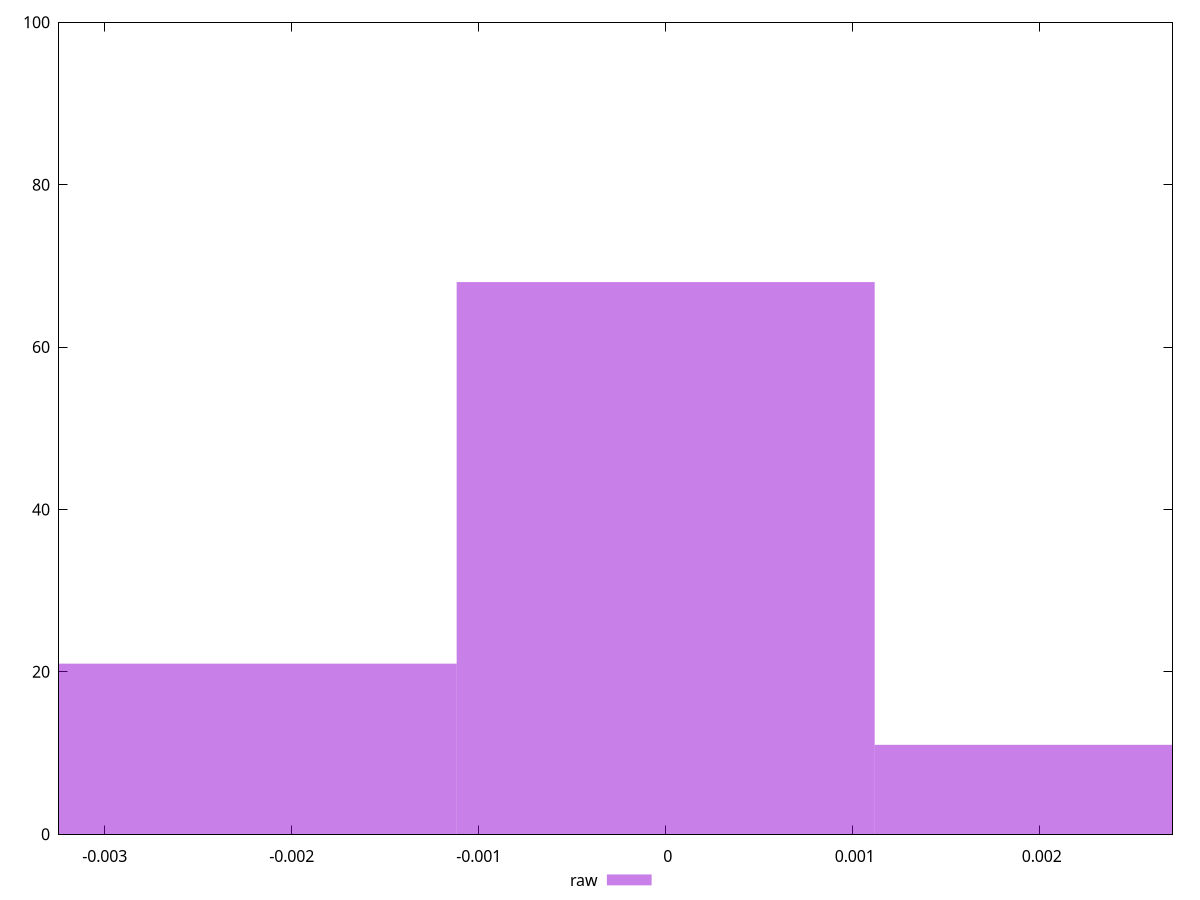 reset

$raw <<EOF
-0.002235655834623401 21
0 68
0.002235655834623401 11
EOF

set key outside below
set boxwidth 0.002235655834623401
set xrange [-0.0032444980239537237:0.0027105895020587507]
set yrange [0:100]
set trange [0:100]
set style fill transparent solid 0.5 noborder
set terminal svg size 640, 490 enhanced background rgb 'white'
set output "report_00009_2021-02-08T22-37-41.559Z/meta/pScore-difference/samples/pages+cached+noadtech+nomedia/raw/histogram.svg"

plot $raw title "raw" with boxes

reset
